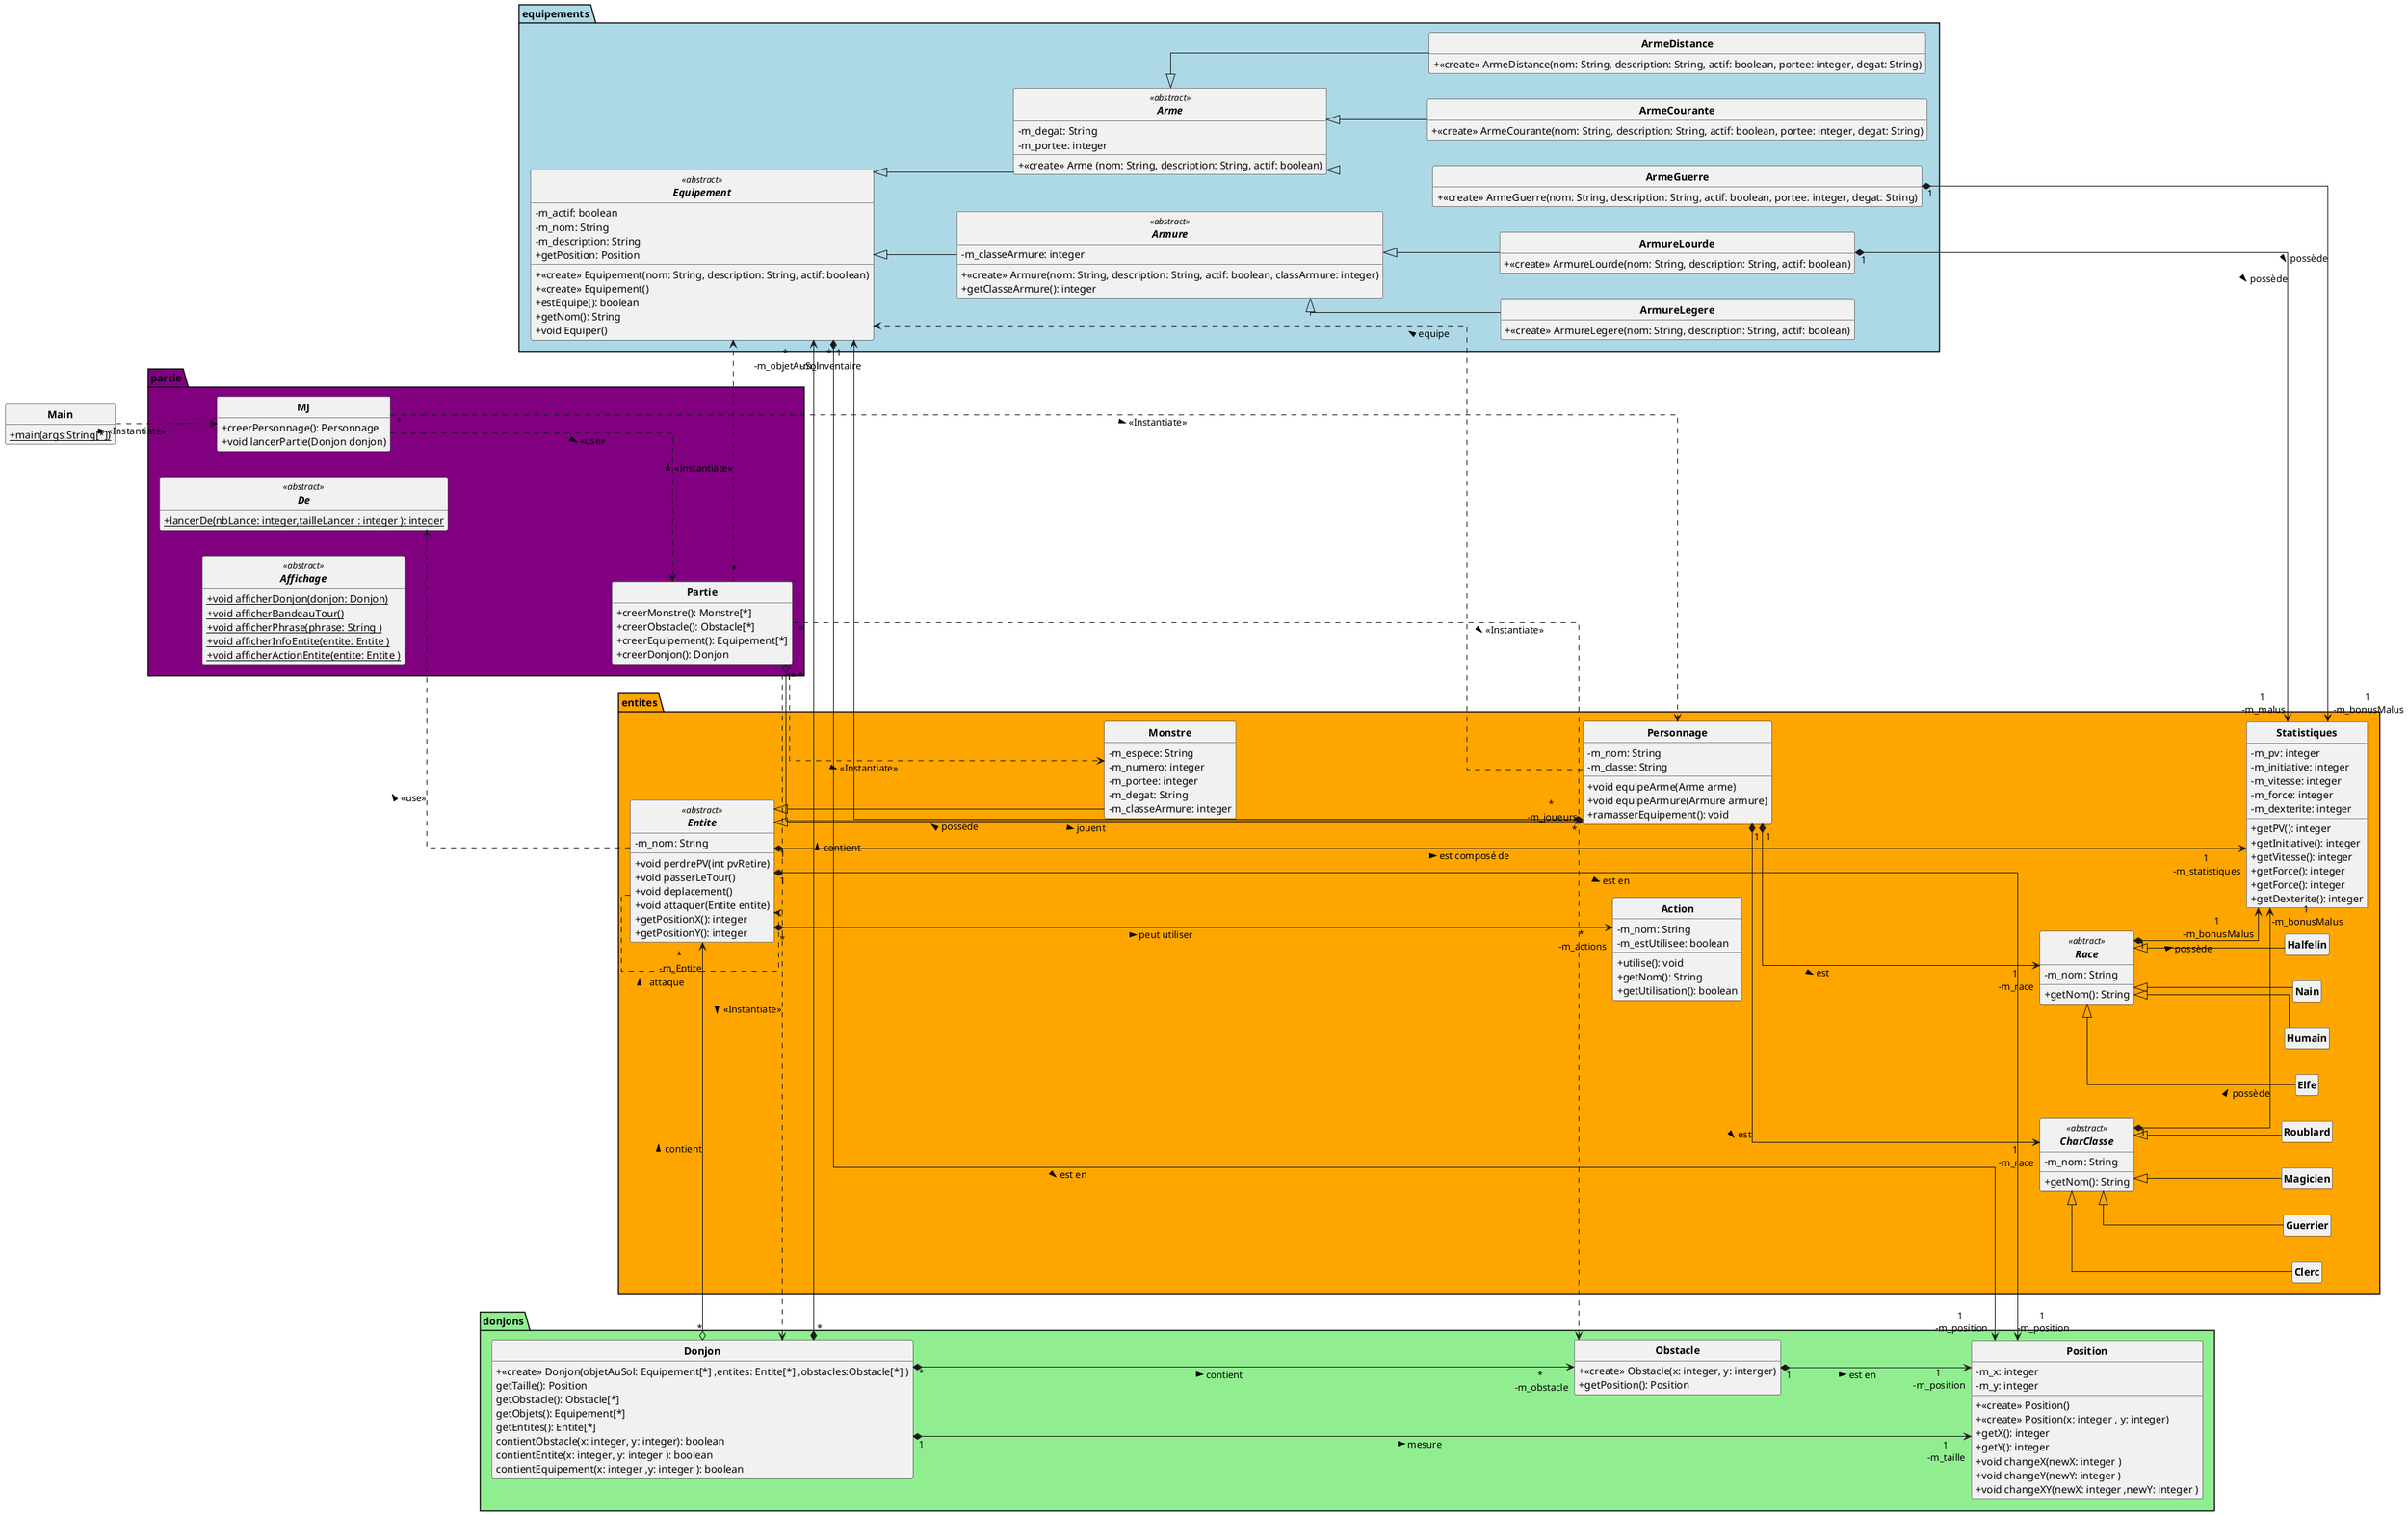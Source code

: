 @startuml
skinparam classAttributeIconSize 0
skinparam classFontStyle Bold
left to right direction
skinparam style strictuml
hide empty members
skinparam linetype ortho
class Main
{
    +{static} main(args:String[*])
}
Main .-> partie.MJ : <<Instantiate>> >

package entites #Orange{
    abstract class Entite <<abstract>>{
      -m_nom: String
      + void perdrePV(int pvRetire)
      + void passerLeTour()
      + void deplacement()
      + void attaquer(Entite entite)
      + getPositionX(): integer
      + getPositionY(): integer
    }
    Entite .-> partie.De : <<use>> >
    class Action{
      - m_nom: String
      - m_estUtilisee: boolean
      + utilise(): void
      + getNom(): String
      + getUtilisation(): boolean
    }
    class Statistiques {
      - m_pv: integer
      - m_initiative: integer
      - m_vitesse: integer
      - m_force: integer
      - m_dexterite: integer
      + getPV(): integer
      +getInitiative(): integer
      +getVitesse(): integer
      +getForce(): integer
      +getForce(): integer
      +getDexterite(): integer
    }

    class Personnage extends Entite {
      - m_nom: String
      - m_classe: String
      + void equipeArme(Arme arme)
      + void equipeArmure(Armure armure)
      + ramasserEquipement(): void
    }

    class Monstre extends Entite{
      - m_espece: String
      - m_numero: integer
      - m_portee: integer
      - m_degat: String
      - m_classeArmure: integer

    }
    abstract class Race <<abtract>>{
      - m_nom: String
      +getNom(): String
    }
    class Elfe extends Race{}
    class Humain extends Race{}
    class Nain extends Race{}
    class Halfelin extends Race{}

    abstract class CharClasse <<abstract>>{
      - m_nom: String
      +getNom(): String
    }
    class Clerc extends CharClasse{}
    class Guerrier extends CharClasse{}
    class Magicien extends CharClasse{}
    class Roublard extends CharClasse{}
 'lien Entites
  Entite "1" *-----> "1\n -m_statistiques" Statistiques : est composé de >
  Entite "*" *---> "*\n -m_actions" Action: peut utiliser >
  Personnage "1" *--> "1\n -m_race" Race: est >
  Race "1" *--> "1\n -m_bonusMalus" Statistiques: possède >
  Personnage "1" *--> "1\n -m_race" CharClasse: est >
  CharClasse "1" *--> "1\n -m_bonusMalus" Statistiques: possède >
  Entite .> Entite : attaque >


}

package equipements #LightBlue{

    abstract class Equipement <<abstract>>{
      - m_actif: boolean
      - m_nom: String
      - m_description: String
      +<<create>> Equipement(nom: String, description: String, actif: boolean)
      +<<create>> Equipement()
      + estEquipe(): boolean
      + getNom(): String
      + getPosition: Position
      + void Equiper()
    }


    abstract class Armure <<abstract>> extends Equipement {
      - m_classeArmure: integer
      +<<create>> Armure(nom: String, description: String, actif: boolean, classArmure: integer)
      + getClasseArmure(): integer
    }
    class ArmureLourde extends Armure{
     +<<create>> ArmureLourde(nom: String, description: String, actif: boolean)
    }
    class ArmureLegere extends Armure{
    +<<create>> ArmureLegere(nom: String, description: String, actif: boolean)
    }

    abstract class Arme <<abstract>> extends Equipement {
      - m_degat: String
      - m_portee: integer
      +<<create>> Arme (nom: String, description: String, actif: boolean)

    }
    class ArmeGuerre extends Arme{
      +<<create>> ArmeGuerre(nom: String, description: String, actif: boolean, portee: integer, degat: String)
    }
    class ArmeCourante extends Arme{
      +<<create>> ArmeCourante(nom: String, description: String, actif: boolean, portee: integer, degat: String)
    }
    class ArmeDistance extends Arme{
      +<<create>> ArmeDistance(nom: String, description: String, actif: boolean, portee: integer, degat: String)
    }
}
'lien entre Equipements et Entites
Personnage "*" *--> "*\n -m_inventaire" Equipement: possède >
ArmeGuerre "1" *----> "1\n -m_bonusMalus" Statistiques: possède >
ArmureLourde "1" *----> "1\n -m_malus" Statistiques: possède >
Personnage .> Equipement : equipe >
'Autres liens
Equipement "1" *----> "1\n -m_position" donjons.Position: est en >
Entite "1" *----> "1\n -m_position" donjons.Position: est en >

package partie #purple{
    class Partie {
      + creerMonstre(): Monstre[*]
      + creerObstacle(): Obstacle[*]
      + creerEquipement(): Equipement[*]
      + creerDonjon(): Donjon
    }
    Partie "*" o---> "*\n -m_joueurs" Personnage : jouent >
    Partie "*" .> Monstre : <<Instantiate>> >
    Partie "*" .> donjons.Obstacle : <<Instantiate>> >
    Partie "*" .> Equipement : <<Instantiate>> >
    Partie "1" .-> donjons.Donjon : <<Instantiate>> >

    class MJ {
      + creerPersonnage(): Personnage
      + void lancerPartie(Donjon donjon)
    }
    MJ "*" .-> Personnage : <<Instantiate>> >
    MJ .-> Partie : <<use>> >
    abstract class Affichage <<abstract>>{
      + {static}void afficherDonjon(donjon: Donjon)
      + {static}void afficherBandeauTour()
      + {static}void afficherPhrase(phrase: String )
      + {static}void afficherInfoEntite(entite: Entite )
      + {static}void afficherActionEntite(entite: Entite )
    }
    abstract class De <<abstract>>{
      + {static}lancerDe(nbLance: integer,tailleLancer : integer ): integer
    }
}
package donjons #Lightgreen{
    class Donjon{
        +<<create>> Donjon(objetAuSol: Equipement[*] ,entites: Entite[*] ,obstacles:Obstacle[*] )
        getTaille(): Position
        getObstacle(): Obstacle[*]
        getObjets(): Equipement[*]
        getEntites(): Entite[*]
        contientObstacle(x: integer, y: integer): boolean
        contientEntite(x: integer, y: integer ): boolean
        contientEquipement(x: integer ,y: integer ): boolean
        }

    Donjon "1" *---> "1\n -m_taille" Position : mesure >
    Donjon "*" *---> "*\n -m_obstacle" donjons.Obstacle : contient >
    Donjon "*" *---> "*\n -m_objetAuSol" Equipement : contient >
    Donjon "*" o---> "*\n -m_Entite" Entite : contient >


    class Position{
       - m_x: integer
       - m_y: integer
       +<<create>> Position()
       +<<create>> Position(x: integer , y: integer)
       + getX(): integer
       + getY(): integer
       +void changeX(newX: integer )
       +void changeY(newY: integer )
       +void changeXY(newX: integer ,newY: integer )
     }
    class Obstacle {
       +<<create>> Obstacle(x: integer, y: interger)
       +getPosition(): Position
     }
     donjons.Obstacle "1" *--> "1\n -m_position" donjons.Position: est en >
}




@enduml

